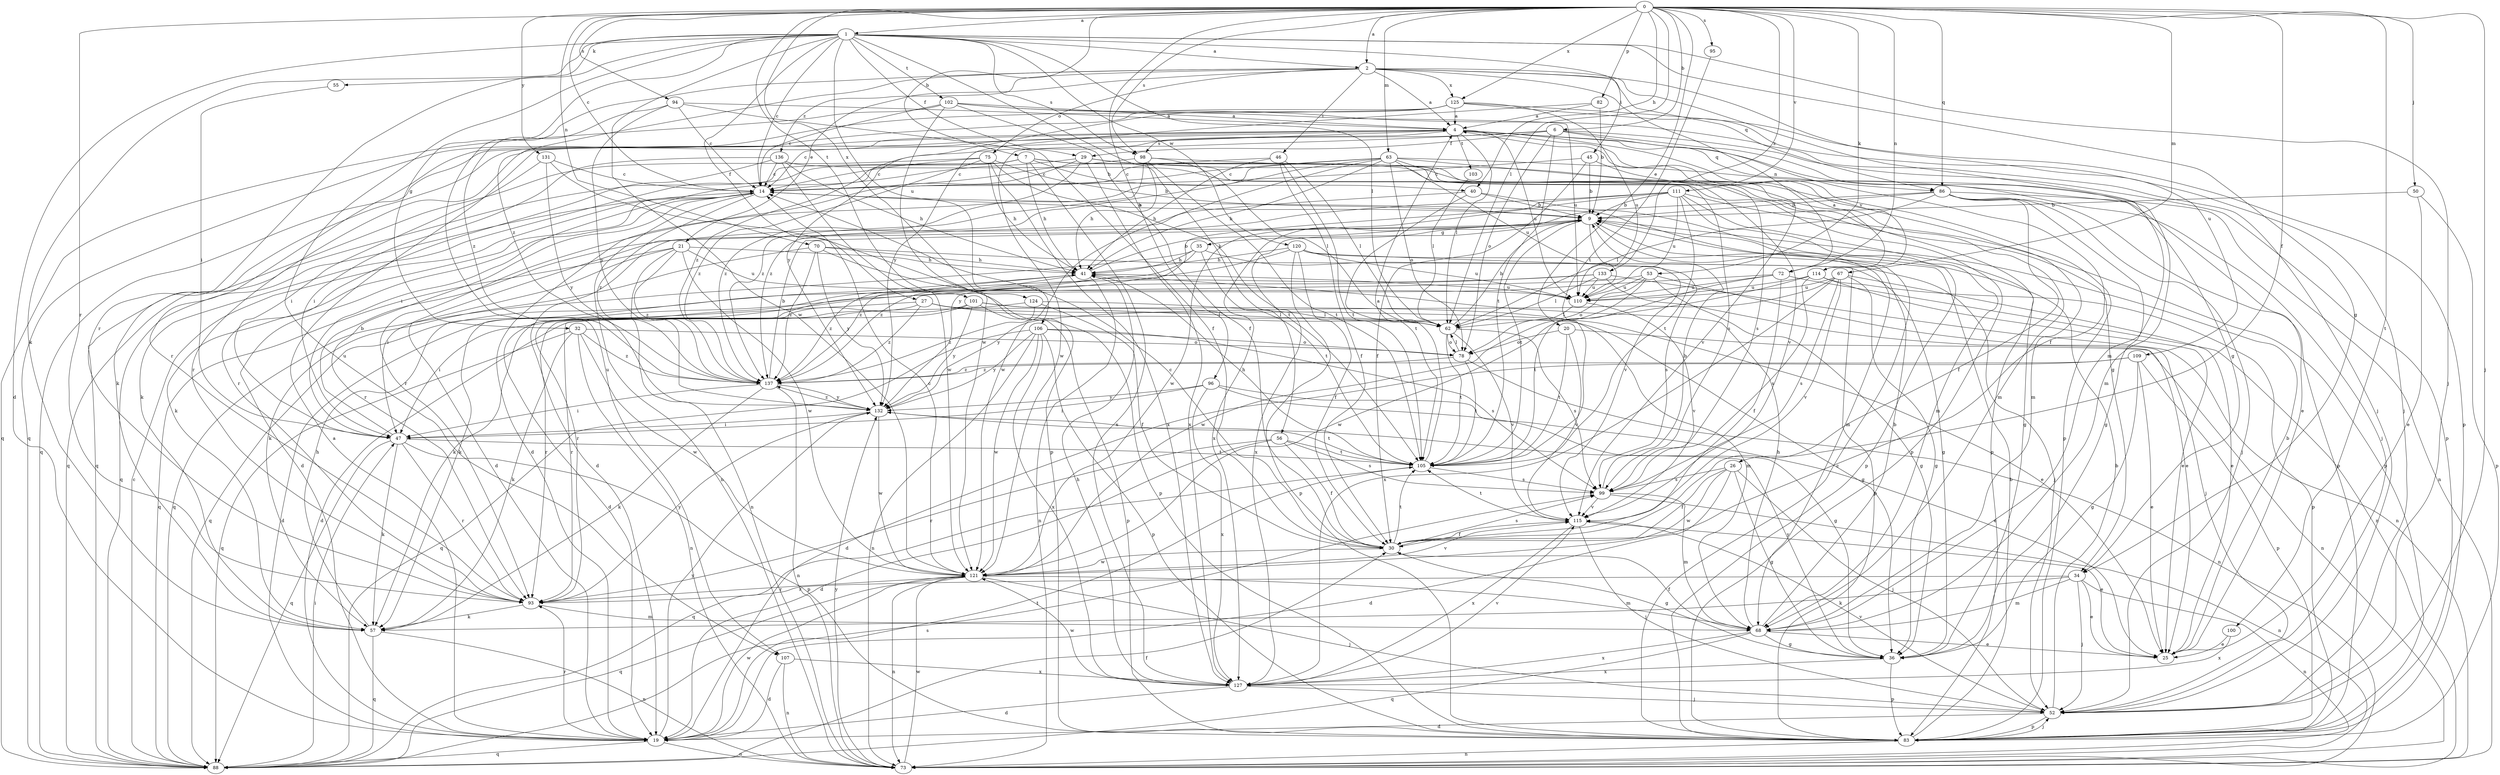 strict digraph  {
0;
1;
2;
4;
6;
7;
9;
14;
19;
20;
21;
25;
26;
27;
29;
30;
32;
34;
35;
36;
40;
41;
45;
46;
47;
50;
52;
53;
55;
56;
57;
62;
63;
67;
68;
70;
72;
73;
75;
78;
82;
83;
86;
88;
93;
94;
95;
96;
98;
99;
100;
101;
102;
103;
105;
106;
107;
109;
110;
111;
114;
115;
120;
121;
124;
125;
127;
131;
132;
133;
136;
137;
0 -> 1  [label=a];
0 -> 2  [label=a];
0 -> 6  [label=b];
0 -> 7  [label=b];
0 -> 14  [label=c];
0 -> 20  [label=e];
0 -> 26  [label=f];
0 -> 40  [label=h];
0 -> 50  [label=j];
0 -> 52  [label=j];
0 -> 53  [label=k];
0 -> 62  [label=l];
0 -> 63  [label=m];
0 -> 67  [label=m];
0 -> 70  [label=n];
0 -> 72  [label=n];
0 -> 82  [label=p];
0 -> 86  [label=q];
0 -> 93  [label=r];
0 -> 94  [label=s];
0 -> 95  [label=s];
0 -> 96  [label=s];
0 -> 98  [label=s];
0 -> 100  [label=t];
0 -> 101  [label=t];
0 -> 111  [label=v];
0 -> 124  [label=x];
0 -> 125  [label=x];
0 -> 131  [label=y];
0 -> 133  [label=z];
1 -> 2  [label=a];
1 -> 14  [label=c];
1 -> 19  [label=d];
1 -> 27  [label=f];
1 -> 29  [label=f];
1 -> 32  [label=g];
1 -> 34  [label=g];
1 -> 45  [label=i];
1 -> 52  [label=j];
1 -> 55  [label=k];
1 -> 56  [label=k];
1 -> 57  [label=k];
1 -> 62  [label=l];
1 -> 93  [label=r];
1 -> 98  [label=s];
1 -> 102  [label=t];
1 -> 106  [label=u];
1 -> 107  [label=u];
1 -> 120  [label=w];
1 -> 121  [label=w];
2 -> 4  [label=a];
2 -> 21  [label=e];
2 -> 46  [label=i];
2 -> 68  [label=m];
2 -> 72  [label=n];
2 -> 75  [label=o];
2 -> 86  [label=q];
2 -> 107  [label=u];
2 -> 109  [label=u];
2 -> 125  [label=x];
2 -> 136  [label=z];
2 -> 137  [label=z];
4 -> 14  [label=c];
4 -> 34  [label=g];
4 -> 57  [label=k];
4 -> 62  [label=l];
4 -> 83  [label=p];
4 -> 86  [label=q];
4 -> 88  [label=q];
4 -> 93  [label=r];
4 -> 98  [label=s];
4 -> 103  [label=t];
4 -> 110  [label=u];
4 -> 114  [label=v];
6 -> 29  [label=f];
6 -> 30  [label=f];
6 -> 68  [label=m];
6 -> 78  [label=o];
6 -> 83  [label=p];
6 -> 105  [label=t];
6 -> 121  [label=w];
6 -> 137  [label=z];
7 -> 34  [label=g];
7 -> 40  [label=h];
7 -> 41  [label=h];
7 -> 47  [label=i];
7 -> 57  [label=k];
7 -> 88  [label=q];
7 -> 99  [label=s];
7 -> 127  [label=x];
9 -> 35  [label=g];
9 -> 68  [label=m];
9 -> 105  [label=t];
9 -> 115  [label=v];
9 -> 127  [label=x];
14 -> 9  [label=b];
14 -> 19  [label=d];
14 -> 57  [label=k];
14 -> 73  [label=n];
14 -> 88  [label=q];
14 -> 93  [label=r];
14 -> 137  [label=z];
19 -> 4  [label=a];
19 -> 73  [label=n];
19 -> 88  [label=q];
19 -> 93  [label=r];
19 -> 105  [label=t];
19 -> 121  [label=w];
19 -> 132  [label=y];
20 -> 73  [label=n];
20 -> 78  [label=o];
20 -> 105  [label=t];
20 -> 115  [label=v];
21 -> 41  [label=h];
21 -> 47  [label=i];
21 -> 73  [label=n];
21 -> 88  [label=q];
21 -> 110  [label=u];
21 -> 121  [label=w];
21 -> 137  [label=z];
25 -> 9  [label=b];
26 -> 19  [label=d];
26 -> 30  [label=f];
26 -> 36  [label=g];
26 -> 52  [label=j];
26 -> 99  [label=s];
26 -> 121  [label=w];
27 -> 19  [label=d];
27 -> 25  [label=e];
27 -> 36  [label=g];
27 -> 62  [label=l];
27 -> 93  [label=r];
27 -> 137  [label=z];
29 -> 14  [label=c];
29 -> 19  [label=d];
29 -> 52  [label=j];
29 -> 83  [label=p];
29 -> 115  [label=v];
29 -> 127  [label=x];
29 -> 137  [label=z];
30 -> 14  [label=c];
30 -> 36  [label=g];
30 -> 99  [label=s];
30 -> 105  [label=t];
30 -> 121  [label=w];
32 -> 57  [label=k];
32 -> 73  [label=n];
32 -> 78  [label=o];
32 -> 88  [label=q];
32 -> 121  [label=w];
32 -> 137  [label=z];
34 -> 25  [label=e];
34 -> 52  [label=j];
34 -> 57  [label=k];
34 -> 68  [label=m];
34 -> 73  [label=n];
34 -> 93  [label=r];
35 -> 41  [label=h];
35 -> 83  [label=p];
35 -> 88  [label=q];
35 -> 105  [label=t];
35 -> 137  [label=z];
36 -> 83  [label=p];
36 -> 127  [label=x];
36 -> 132  [label=y];
40 -> 9  [label=b];
40 -> 19  [label=d];
40 -> 83  [label=p];
40 -> 105  [label=t];
41 -> 9  [label=b];
41 -> 19  [label=d];
41 -> 73  [label=n];
41 -> 110  [label=u];
41 -> 137  [label=z];
45 -> 9  [label=b];
45 -> 14  [label=c];
45 -> 30  [label=f];
45 -> 115  [label=v];
46 -> 14  [label=c];
46 -> 30  [label=f];
46 -> 41  [label=h];
46 -> 62  [label=l];
46 -> 105  [label=t];
47 -> 9  [label=b];
47 -> 57  [label=k];
47 -> 83  [label=p];
47 -> 88  [label=q];
47 -> 93  [label=r];
47 -> 105  [label=t];
50 -> 9  [label=b];
50 -> 25  [label=e];
50 -> 83  [label=p];
52 -> 9  [label=b];
52 -> 19  [label=d];
52 -> 83  [label=p];
52 -> 115  [label=v];
53 -> 36  [label=g];
53 -> 52  [label=j];
53 -> 78  [label=o];
53 -> 88  [label=q];
53 -> 110  [label=u];
53 -> 121  [label=w];
55 -> 47  [label=i];
56 -> 19  [label=d];
56 -> 30  [label=f];
56 -> 93  [label=r];
56 -> 99  [label=s];
56 -> 105  [label=t];
57 -> 41  [label=h];
57 -> 73  [label=n];
57 -> 88  [label=q];
62 -> 9  [label=b];
62 -> 78  [label=o];
62 -> 99  [label=s];
62 -> 105  [label=t];
62 -> 115  [label=v];
63 -> 14  [label=c];
63 -> 25  [label=e];
63 -> 41  [label=h];
63 -> 68  [label=m];
63 -> 78  [label=o];
63 -> 93  [label=r];
63 -> 99  [label=s];
63 -> 110  [label=u];
63 -> 121  [label=w];
63 -> 137  [label=z];
67 -> 25  [label=e];
67 -> 36  [label=g];
67 -> 99  [label=s];
67 -> 110  [label=u];
67 -> 115  [label=v];
67 -> 127  [label=x];
67 -> 132  [label=y];
68 -> 9  [label=b];
68 -> 25  [label=e];
68 -> 30  [label=f];
68 -> 36  [label=g];
68 -> 41  [label=h];
68 -> 88  [label=q];
68 -> 127  [label=x];
70 -> 36  [label=g];
70 -> 41  [label=h];
70 -> 57  [label=k];
70 -> 83  [label=p];
70 -> 132  [label=y];
70 -> 137  [label=z];
72 -> 30  [label=f];
72 -> 57  [label=k];
72 -> 73  [label=n];
72 -> 105  [label=t];
72 -> 110  [label=u];
73 -> 121  [label=w];
73 -> 132  [label=y];
75 -> 9  [label=b];
75 -> 14  [label=c];
75 -> 41  [label=h];
75 -> 88  [label=q];
75 -> 105  [label=t];
75 -> 127  [label=x];
75 -> 137  [label=z];
78 -> 62  [label=l];
78 -> 73  [label=n];
78 -> 105  [label=t];
78 -> 137  [label=z];
82 -> 4  [label=a];
82 -> 9  [label=b];
82 -> 132  [label=y];
83 -> 9  [label=b];
83 -> 14  [label=c];
83 -> 52  [label=j];
83 -> 73  [label=n];
86 -> 9  [label=b];
86 -> 30  [label=f];
86 -> 36  [label=g];
86 -> 52  [label=j];
86 -> 62  [label=l];
86 -> 73  [label=n];
86 -> 83  [label=p];
86 -> 127  [label=x];
88 -> 14  [label=c];
88 -> 30  [label=f];
88 -> 47  [label=i];
88 -> 99  [label=s];
93 -> 57  [label=k];
93 -> 68  [label=m];
93 -> 132  [label=y];
94 -> 4  [label=a];
94 -> 14  [label=c];
94 -> 30  [label=f];
94 -> 132  [label=y];
94 -> 137  [label=z];
95 -> 105  [label=t];
96 -> 25  [label=e];
96 -> 36  [label=g];
96 -> 47  [label=i];
96 -> 127  [label=x];
96 -> 132  [label=y];
98 -> 14  [label=c];
98 -> 41  [label=h];
98 -> 62  [label=l];
98 -> 68  [label=m];
98 -> 105  [label=t];
98 -> 137  [label=z];
99 -> 9  [label=b];
99 -> 68  [label=m];
99 -> 73  [label=n];
99 -> 115  [label=v];
100 -> 25  [label=e];
100 -> 127  [label=x];
101 -> 47  [label=i];
101 -> 62  [label=l];
101 -> 68  [label=m];
101 -> 83  [label=p];
101 -> 93  [label=r];
101 -> 132  [label=y];
102 -> 4  [label=a];
102 -> 14  [label=c];
102 -> 30  [label=f];
102 -> 52  [label=j];
102 -> 88  [label=q];
102 -> 110  [label=u];
102 -> 121  [label=w];
103 -> 62  [label=l];
105 -> 4  [label=a];
105 -> 41  [label=h];
105 -> 88  [label=q];
105 -> 99  [label=s];
106 -> 73  [label=n];
106 -> 78  [label=o];
106 -> 83  [label=p];
106 -> 88  [label=q];
106 -> 99  [label=s];
106 -> 121  [label=w];
106 -> 127  [label=x];
106 -> 132  [label=y];
107 -> 19  [label=d];
107 -> 73  [label=n];
107 -> 127  [label=x];
109 -> 19  [label=d];
109 -> 25  [label=e];
109 -> 36  [label=g];
109 -> 83  [label=p];
109 -> 137  [label=z];
110 -> 62  [label=l];
110 -> 115  [label=v];
111 -> 9  [label=b];
111 -> 19  [label=d];
111 -> 36  [label=g];
111 -> 68  [label=m];
111 -> 83  [label=p];
111 -> 105  [label=t];
111 -> 110  [label=u];
111 -> 121  [label=w];
111 -> 132  [label=y];
114 -> 4  [label=a];
114 -> 25  [label=e];
114 -> 83  [label=p];
114 -> 99  [label=s];
114 -> 110  [label=u];
114 -> 121  [label=w];
115 -> 25  [label=e];
115 -> 30  [label=f];
115 -> 52  [label=j];
115 -> 105  [label=t];
115 -> 127  [label=x];
120 -> 30  [label=f];
120 -> 41  [label=h];
120 -> 52  [label=j];
120 -> 83  [label=p];
120 -> 99  [label=s];
120 -> 110  [label=u];
120 -> 137  [label=z];
121 -> 14  [label=c];
121 -> 52  [label=j];
121 -> 68  [label=m];
121 -> 73  [label=n];
121 -> 88  [label=q];
121 -> 93  [label=r];
121 -> 115  [label=v];
124 -> 19  [label=d];
124 -> 30  [label=f];
124 -> 62  [label=l];
124 -> 137  [label=z];
125 -> 4  [label=a];
125 -> 52  [label=j];
125 -> 83  [label=p];
125 -> 88  [label=q];
125 -> 93  [label=r];
125 -> 110  [label=u];
125 -> 132  [label=y];
127 -> 19  [label=d];
127 -> 41  [label=h];
127 -> 52  [label=j];
127 -> 115  [label=v];
127 -> 121  [label=w];
131 -> 14  [label=c];
131 -> 47  [label=i];
131 -> 83  [label=p];
131 -> 132  [label=y];
132 -> 47  [label=i];
132 -> 105  [label=t];
132 -> 121  [label=w];
132 -> 137  [label=z];
133 -> 25  [label=e];
133 -> 57  [label=k];
133 -> 62  [label=l];
133 -> 73  [label=n];
133 -> 93  [label=r];
133 -> 110  [label=u];
136 -> 14  [label=c];
136 -> 41  [label=h];
136 -> 47  [label=i];
136 -> 83  [label=p];
136 -> 93  [label=r];
136 -> 121  [label=w];
137 -> 9  [label=b];
137 -> 47  [label=i];
137 -> 57  [label=k];
137 -> 73  [label=n];
137 -> 132  [label=y];
}

